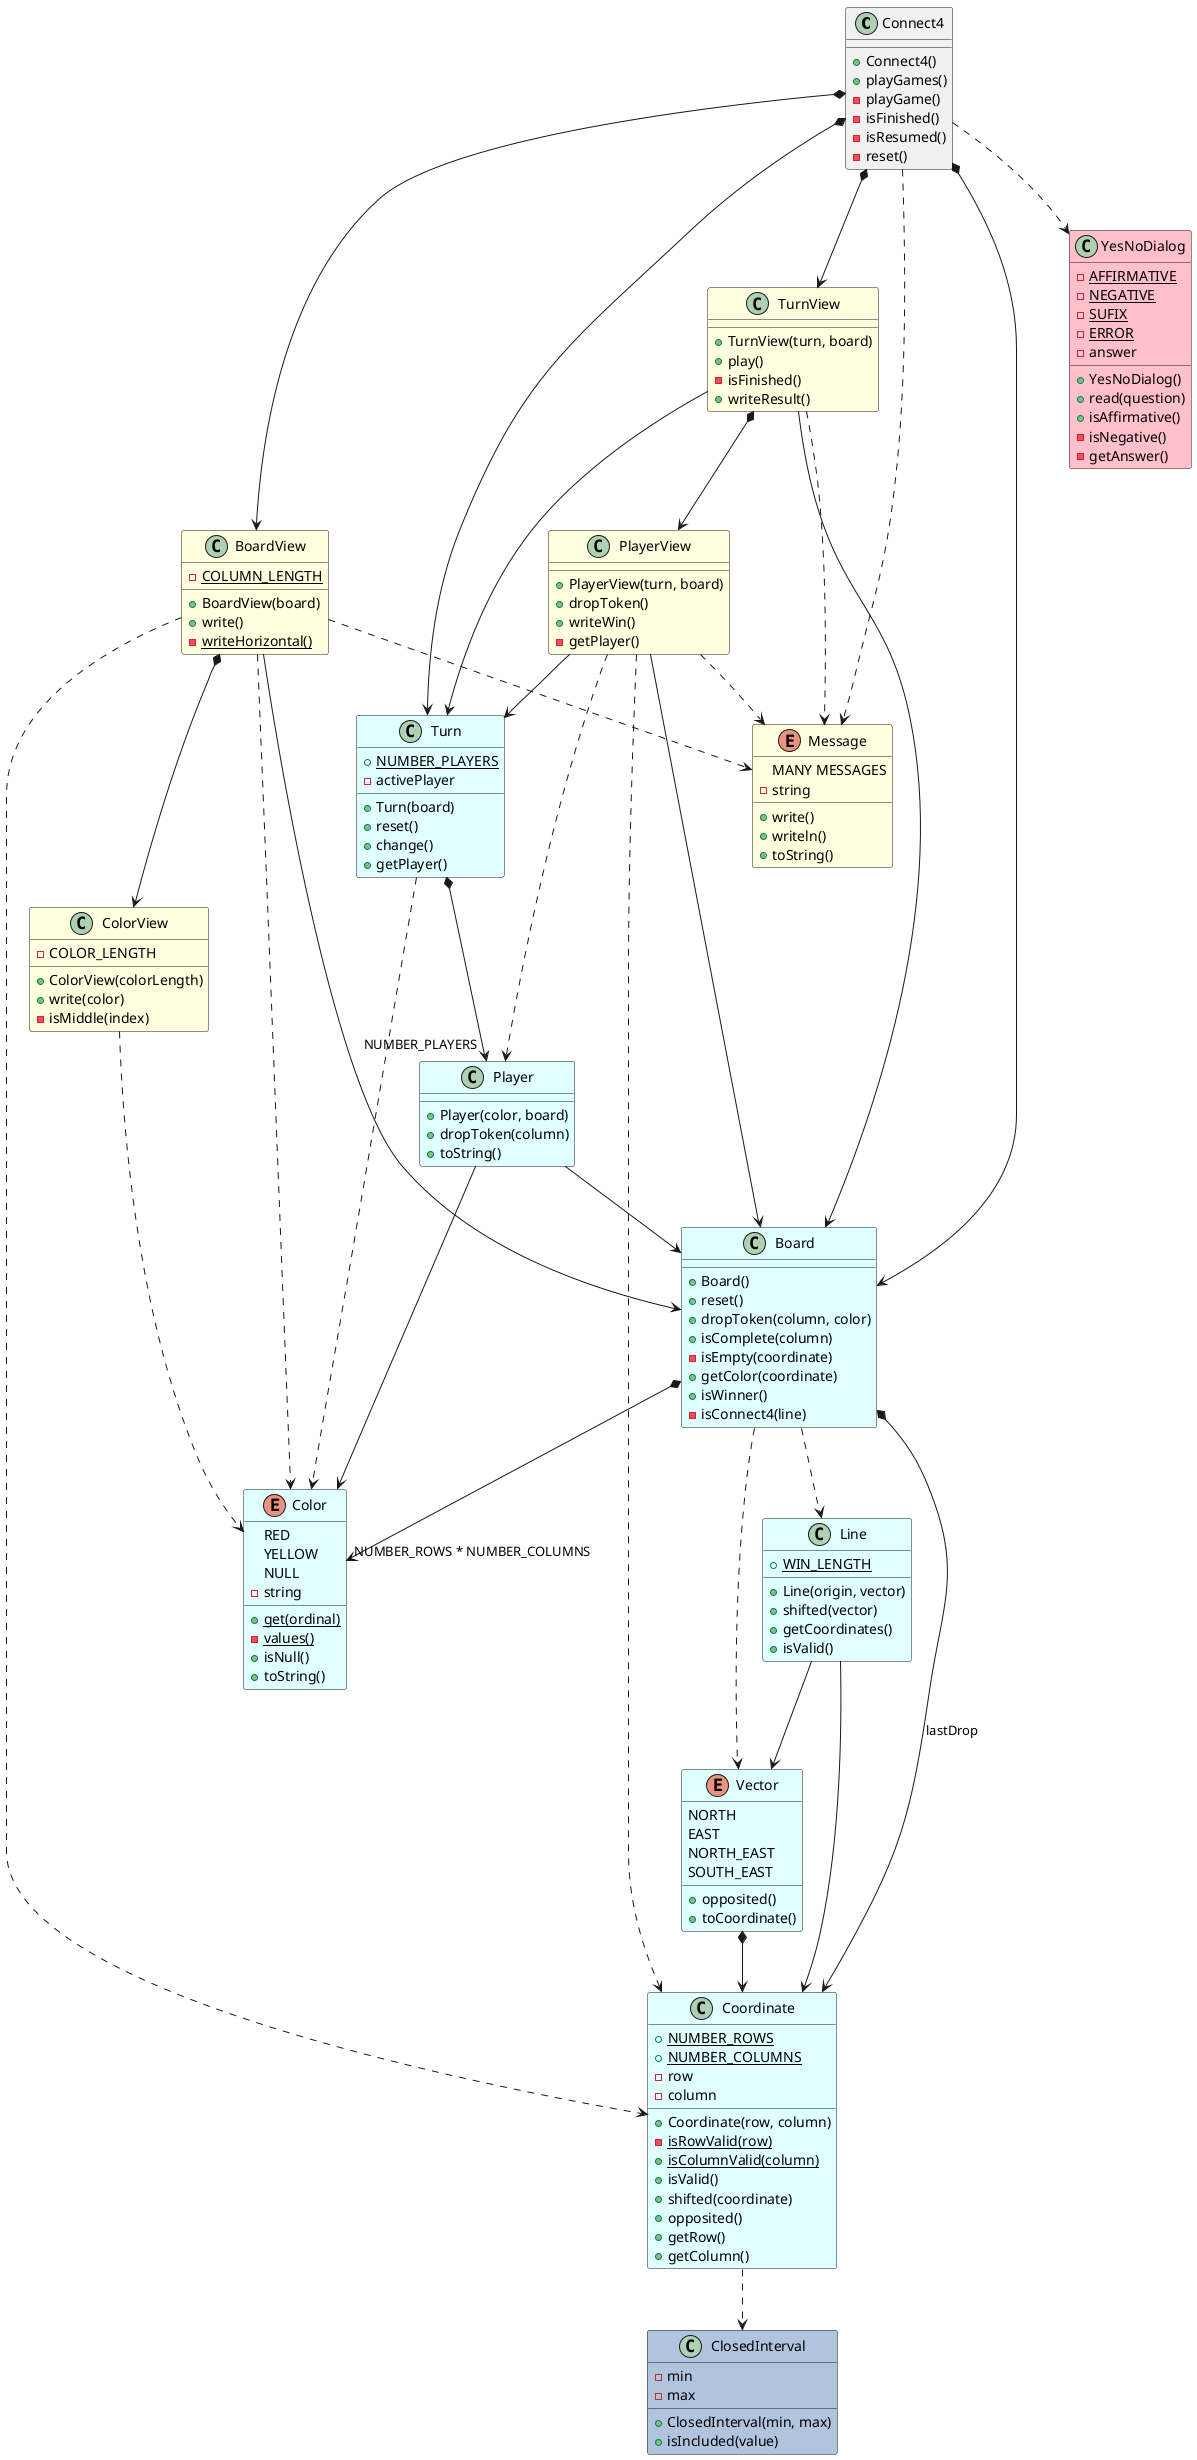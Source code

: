 @startuml analysis

class Connect4 {
    
    + Connect4()
    + playGames()
    - playGame()
    - isFinished()
    - isResumed()
    - reset()
}
Connect4 *--> Board
Connect4 *--> Turn
Connect4 *--> BoardView
Connect4 *--> TurnView
Connect4 ..> Message
Connect4 ..> YesNoDialog

class YesNoDialog #Pink {
    - {static} AFFIRMATIVE
    - {static} NEGATIVE
    - {static} SUFIX
    - {static} ERROR
    - answer

    + YesNoDialog()
    + read(question)
    + isAffirmative()
    - isNegative()
    - getAnswer()
}

class BoardView #LightYellow {
    - {static} COLUMN_LENGTH    

    + BoardView(board)
    + write()
    - {static} writeHorizontal()
}
BoardView --> Board
BoardView *--> ColorView
BoardView ..> Coordinate
BoardView ..> Message
BoardView ..> Color

class ColorView #LightYellow {
    - COLOR_LENGTH

    + ColorView(colorLength)
    + write(color)
    - isMiddle(index)
}
ColorView ..> Color

class TurnView #LightYellow {

    + TurnView(turn, board)
    + play()
    - isFinished()
    + writeResult()
}
TurnView --> Turn
TurnView --> Board
TurnView *--> PlayerView
TurnView ..> Message

class PlayerView #LightYellow {

    + PlayerView(turn, board)    
    + dropToken()
    + writeWin()
    - getPlayer()
}
PlayerView --> Turn
PlayerView --> Board
PlayerView ..> Player
PlayerView ..> Message
PlayerView ..> Coordinate

enum Message #LightYellow {
    MANY MESSAGES
    - string

    + write()
    + writeln()
    + toString()
}

class Turn #LightCyan {
    + {static} NUMBER_PLAYERS
    - activePlayer

    + Turn(board)
    + reset()
    + change()   
    + getPlayer() 
}
Turn *--> "NUMBER_PLAYERS" Player
Turn ..> Color

class Player #LightCyan {

    + Player(color, board)
    + dropToken(column)
    + toString()
}
Player --> Color
Player --> Board

class Board #LightCyan {

    + Board()
    + reset()
    + dropToken(column, color)
    + isComplete(column)
    - isEmpty(coordinate)
    + getColor(coordinate)
    + isWinner()
    - isConnect4(line)
}
Board *--> Coordinate : lastDrop
Board *--> "NUMBER_ROWS * NUMBER_COLUMNS" Color
Board ..> Vector
Board ..> Line

class Line #LightCyan {
    + {static} WIN_LENGTH

    + Line(origin, vector)
    + shifted(vector)
    + getCoordinates()
    + isValid()
}
Line --> Coordinate
Line --> Vector

enum Vector #LightCyan {
    NORTH
    EAST
    NORTH_EAST
    SOUTH_EAST

    + opposited()
    + toCoordinate()
}
Vector *--> Coordinate

class Coordinate #LightCyan {
    + {static} NUMBER_ROWS
    + {static} NUMBER_COLUMNS
    - row
    - column

    + Coordinate(row, column)
    - {static} isRowValid(row)
    + {static} isColumnValid(column)
    + isValid()
    + shifted(coordinate)
    + opposited()
    + getRow()
    + getColumn()
}
Coordinate ..> ClosedInterval

enum Color #LightCyan {
    RED
    YELLOW
    NULL
    - string

    + {static} get(ordinal)
    - {static} values()
    + isNull()
    + toString()
}

class ClosedInterval #LightSteelBlue {
    - min
    - max

    + ClosedInterval(min, max)
    + isIncluded(value)
}

@enduml